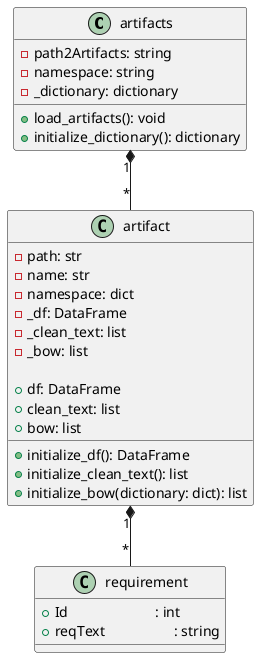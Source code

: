 @startuml class

class artifacts {
    - path2Artifacts: string
    - namespace: string
    - _dictionary: dictionary

    + load_artifacts(): void
    + initialize_dictionary(): dictionary
}

class artifact {
    - path: str
    - name: str
    - namespace: dict
    - _df: DataFrame
    - _clean_text: list
    - _bow: list
    
    + initialize_df(): DataFrame
    + initialize_clean_text(): list
    + initialize_bow(dictionary: dict): list
    + df: DataFrame
    + clean_text: list
    + bow: list
}

class requirement {
    + Id                        : int
    + reqText                   : string
}

artifacts   "1" *-- "*" artifact
artifact    "1" *-- "*" requirement
@enduml

